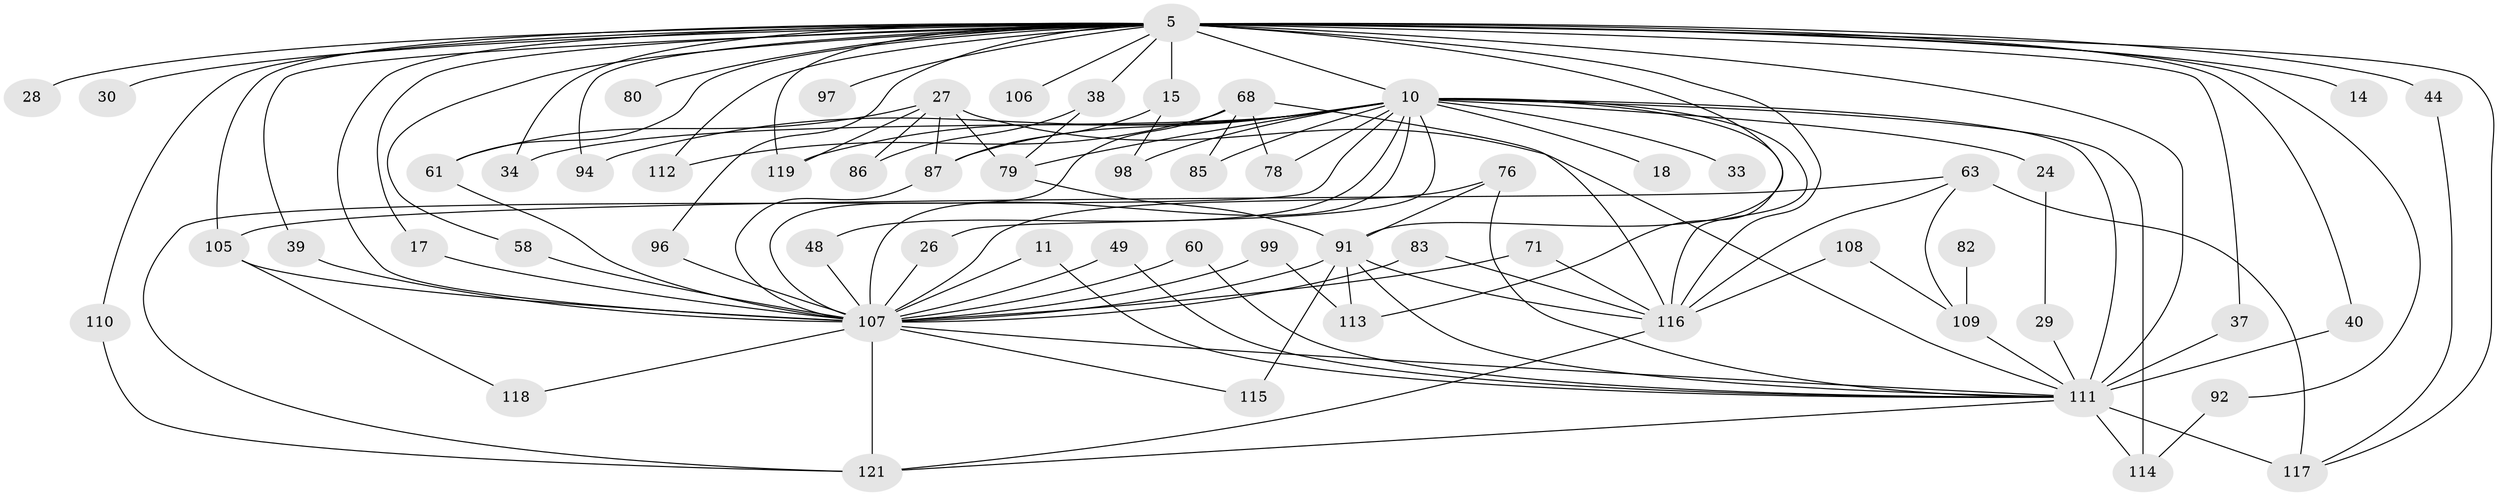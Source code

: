 // original degree distribution, {16: 0.008264462809917356, 23: 0.01652892561983471, 26: 0.01652892561983471, 24: 0.008264462809917356, 11: 0.008264462809917356, 27: 0.008264462809917356, 17: 0.008264462809917356, 22: 0.008264462809917356, 2: 0.5289256198347108, 6: 0.024793388429752067, 8: 0.01652892561983471, 4: 0.09090909090909091, 3: 0.19834710743801653, 5: 0.03305785123966942, 7: 0.024793388429752067}
// Generated by graph-tools (version 1.1) at 2025/48/03/04/25 21:48:25]
// undirected, 60 vertices, 117 edges
graph export_dot {
graph [start="1"]
  node [color=gray90,style=filled];
  5 [super="+3"];
  10 [super="+8"];
  11;
  14;
  15;
  17;
  18;
  24;
  26;
  27;
  28;
  29;
  30;
  33;
  34;
  37;
  38;
  39;
  40;
  44 [super="+22"];
  48;
  49;
  58;
  60;
  61 [super="+53"];
  63 [super="+23"];
  68 [super="+16"];
  71;
  76 [super="+69"];
  78;
  79 [super="+67+70"];
  80;
  82;
  83;
  85;
  86;
  87 [super="+75"];
  91 [super="+57+35"];
  92;
  94 [super="+66"];
  96;
  97;
  98;
  99;
  105 [super="+50+100"];
  106;
  107 [super="+101+104"];
  108;
  109 [super="+13"];
  110;
  111 [super="+95+9"];
  112;
  113 [super="+102"];
  114 [super="+42+51"];
  115 [super="+81"];
  116 [super="+64+74+93"];
  117 [super="+56+72+88"];
  118;
  119 [super="+77"];
  121 [super="+65+120+46+103"];
  5 -- 10 [weight=6];
  5 -- 15 [weight=2];
  5 -- 28 [weight=2];
  5 -- 92;
  5 -- 96;
  5 -- 97 [weight=2];
  5 -- 106 [weight=2];
  5 -- 110;
  5 -- 111 [weight=13];
  5 -- 14 [weight=2];
  5 -- 80;
  5 -- 17;
  5 -- 30;
  5 -- 94;
  5 -- 34;
  5 -- 37;
  5 -- 38 [weight=2];
  5 -- 39;
  5 -- 40;
  5 -- 105 [weight=5];
  5 -- 107 [weight=8];
  5 -- 44 [weight=3];
  5 -- 112;
  5 -- 58;
  5 -- 61;
  5 -- 117;
  5 -- 119;
  5 -- 116 [weight=3];
  5 -- 91;
  10 -- 24 [weight=2];
  10 -- 26;
  10 -- 33 [weight=2];
  10 -- 34;
  10 -- 94 [weight=2];
  10 -- 98;
  10 -- 78;
  10 -- 18;
  10 -- 85;
  10 -- 48;
  10 -- 119 [weight=2];
  10 -- 114 [weight=3];
  10 -- 79;
  10 -- 113;
  10 -- 121 [weight=3];
  10 -- 111 [weight=9];
  10 -- 116 [weight=3];
  10 -- 87;
  10 -- 107 [weight=4];
  11 -- 111;
  11 -- 107;
  15 -- 98;
  15 -- 87;
  17 -- 107;
  24 -- 29;
  26 -- 107;
  27 -- 61;
  27 -- 86;
  27 -- 87;
  27 -- 79;
  27 -- 119;
  27 -- 111 [weight=2];
  29 -- 111;
  37 -- 111;
  38 -- 86;
  38 -- 79;
  39 -- 107;
  40 -- 111;
  44 -- 117;
  48 -- 107;
  49 -- 111;
  49 -- 107;
  58 -- 107;
  60 -- 111;
  60 -- 107;
  61 -- 107;
  63 -- 117;
  63 -- 105;
  63 -- 109 [weight=2];
  63 -- 116;
  68 -- 85;
  68 -- 112;
  68 -- 78;
  68 -- 116;
  68 -- 107 [weight=2];
  71 -- 116;
  71 -- 107;
  76 -- 111;
  76 -- 107 [weight=2];
  76 -- 91;
  79 -- 91;
  82 -- 109;
  83 -- 116;
  83 -- 107;
  87 -- 107;
  91 -- 116;
  91 -- 113;
  91 -- 115 [weight=2];
  91 -- 107;
  91 -- 111;
  92 -- 114;
  96 -- 107;
  99 -- 113;
  99 -- 107 [weight=2];
  105 -- 118;
  105 -- 107 [weight=4];
  107 -- 118;
  107 -- 111 [weight=9];
  107 -- 115;
  107 -- 121 [weight=3];
  108 -- 109;
  108 -- 116;
  109 -- 111 [weight=3];
  110 -- 121;
  111 -- 117 [weight=2];
  111 -- 114;
  111 -- 121;
  116 -- 121;
}
